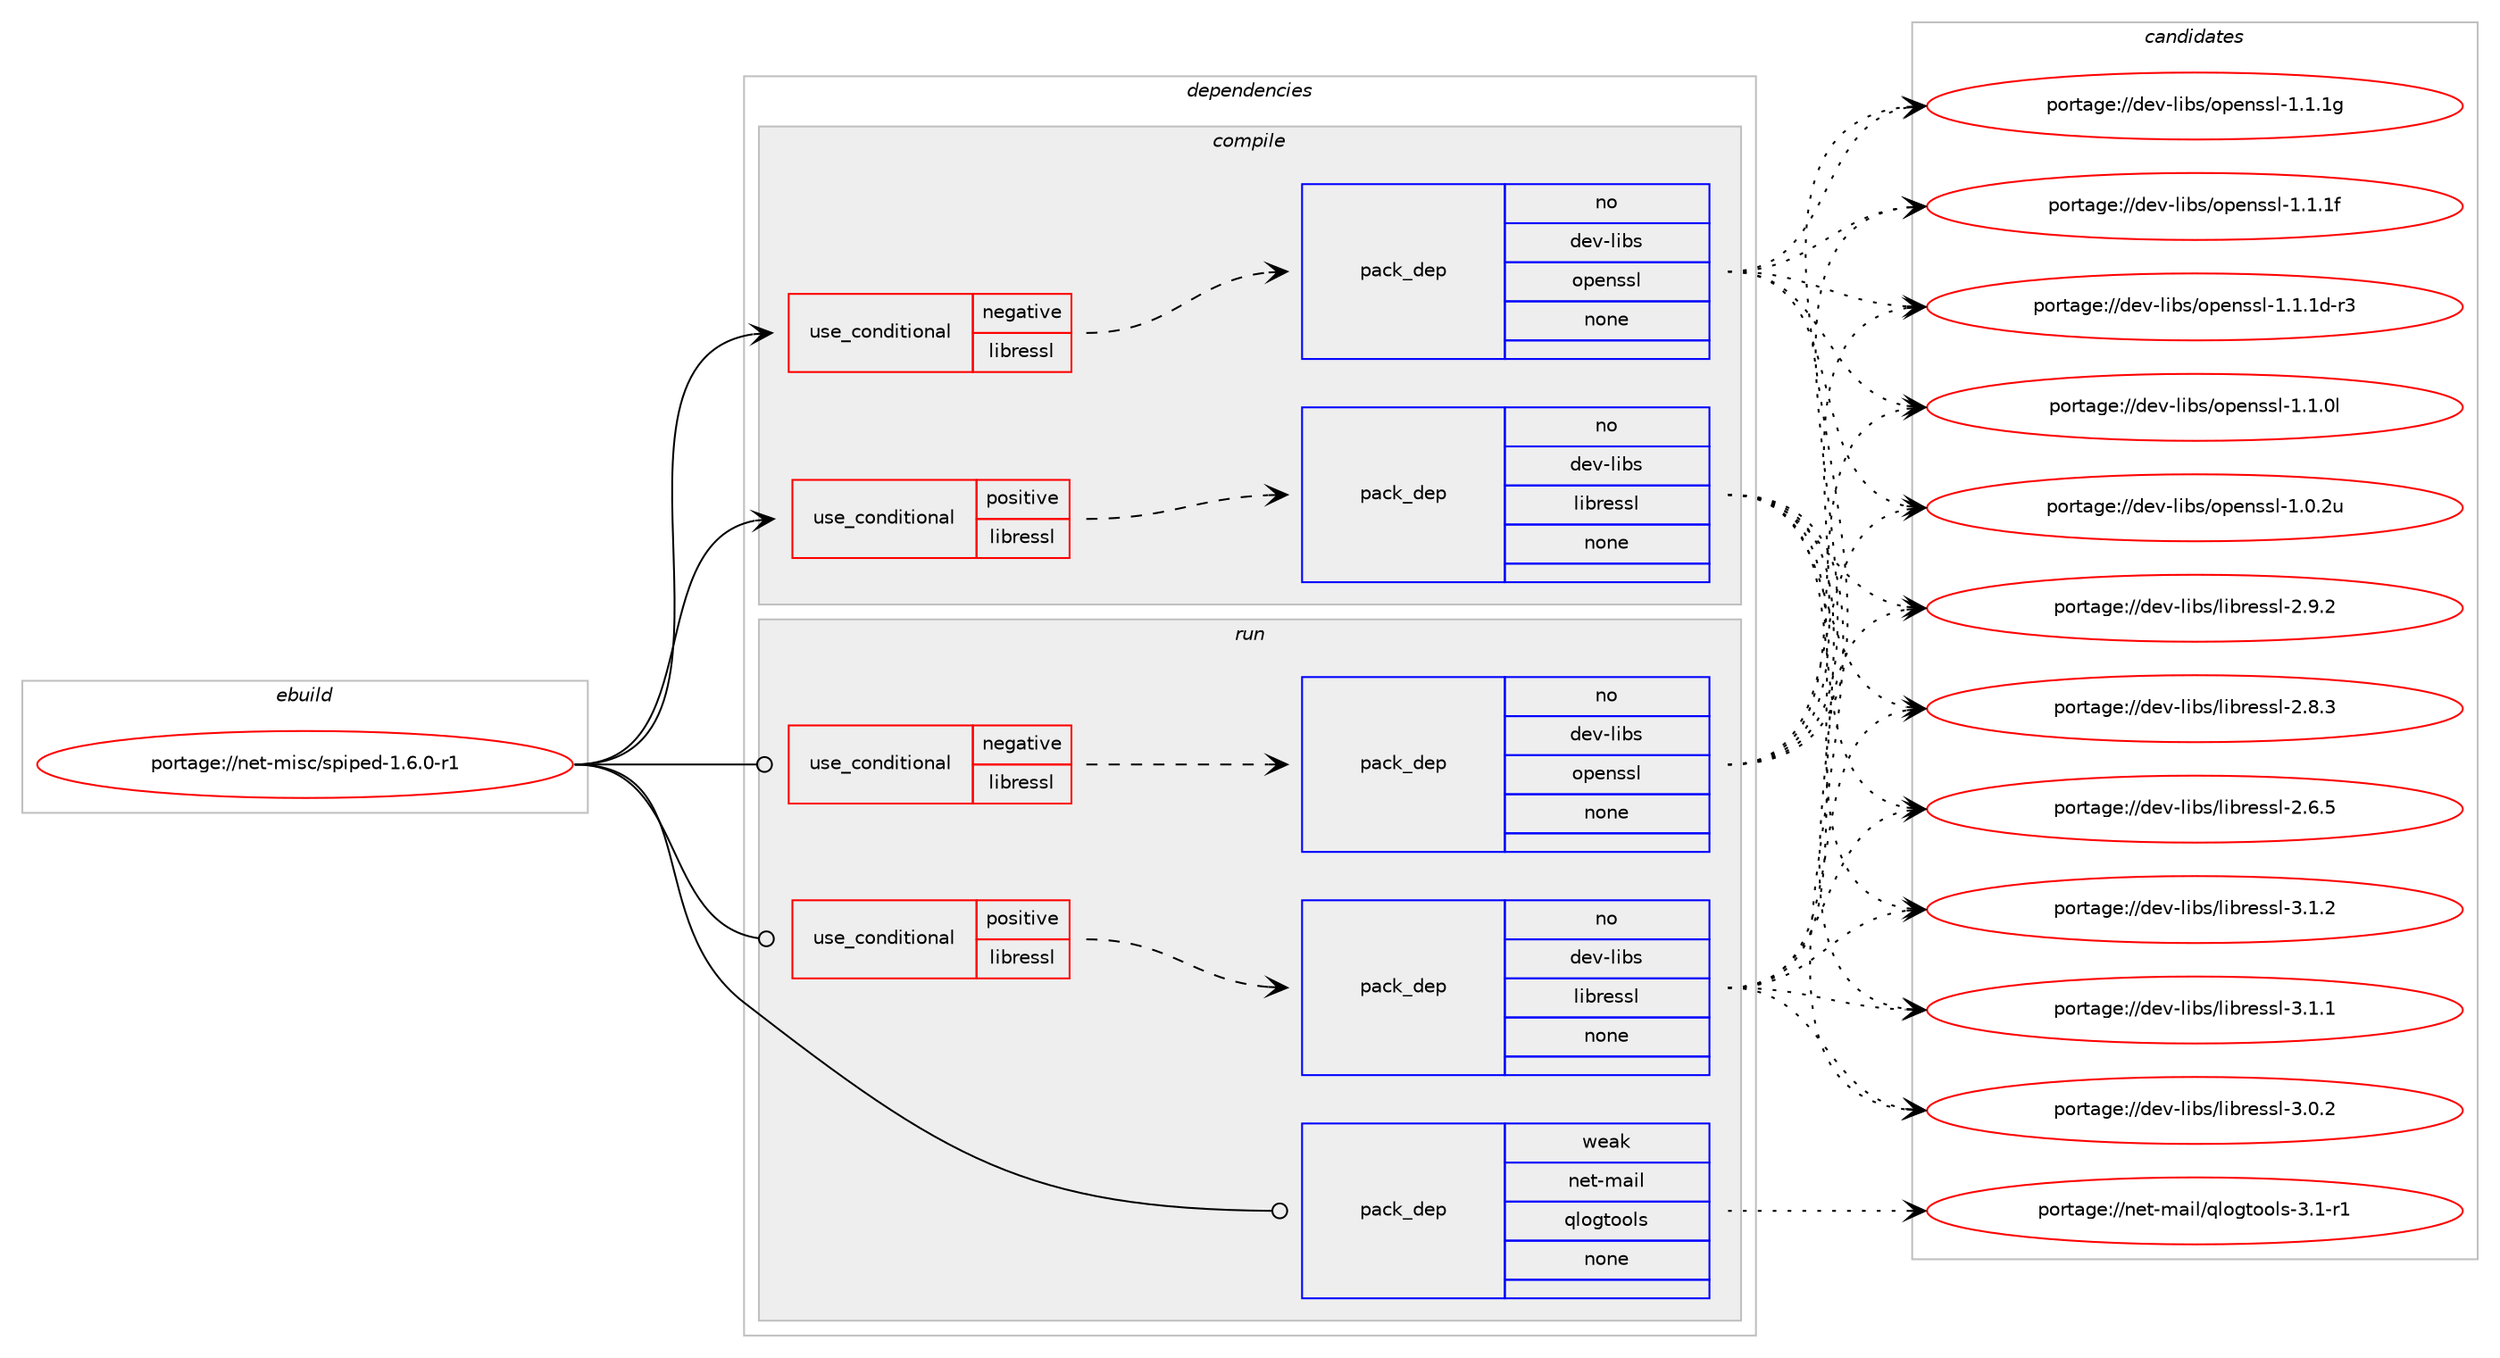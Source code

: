 digraph prolog {

# *************
# Graph options
# *************

newrank=true;
concentrate=true;
compound=true;
graph [rankdir=LR,fontname=Helvetica,fontsize=10,ranksep=1.5];#, ranksep=2.5, nodesep=0.2];
edge  [arrowhead=vee];
node  [fontname=Helvetica,fontsize=10];

# **********
# The ebuild
# **********

subgraph cluster_leftcol {
color=gray;
rank=same;
label=<<i>ebuild</i>>;
id [label="portage://net-misc/spiped-1.6.0-r1", color=red, width=4, href="../net-misc/spiped-1.6.0-r1.svg"];
}

# ****************
# The dependencies
# ****************

subgraph cluster_midcol {
color=gray;
label=<<i>dependencies</i>>;
subgraph cluster_compile {
fillcolor="#eeeeee";
style=filled;
label=<<i>compile</i>>;
subgraph cond621 {
dependency6221 [label=<<TABLE BORDER="0" CELLBORDER="1" CELLSPACING="0" CELLPADDING="4"><TR><TD ROWSPAN="3" CELLPADDING="10">use_conditional</TD></TR><TR><TD>negative</TD></TR><TR><TD>libressl</TD></TR></TABLE>>, shape=none, color=red];
subgraph pack5527 {
dependency6222 [label=<<TABLE BORDER="0" CELLBORDER="1" CELLSPACING="0" CELLPADDING="4" WIDTH="220"><TR><TD ROWSPAN="6" CELLPADDING="30">pack_dep</TD></TR><TR><TD WIDTH="110">no</TD></TR><TR><TD>dev-libs</TD></TR><TR><TD>openssl</TD></TR><TR><TD>none</TD></TR><TR><TD></TD></TR></TABLE>>, shape=none, color=blue];
}
dependency6221:e -> dependency6222:w [weight=20,style="dashed",arrowhead="vee"];
}
id:e -> dependency6221:w [weight=20,style="solid",arrowhead="vee"];
subgraph cond622 {
dependency6223 [label=<<TABLE BORDER="0" CELLBORDER="1" CELLSPACING="0" CELLPADDING="4"><TR><TD ROWSPAN="3" CELLPADDING="10">use_conditional</TD></TR><TR><TD>positive</TD></TR><TR><TD>libressl</TD></TR></TABLE>>, shape=none, color=red];
subgraph pack5528 {
dependency6224 [label=<<TABLE BORDER="0" CELLBORDER="1" CELLSPACING="0" CELLPADDING="4" WIDTH="220"><TR><TD ROWSPAN="6" CELLPADDING="30">pack_dep</TD></TR><TR><TD WIDTH="110">no</TD></TR><TR><TD>dev-libs</TD></TR><TR><TD>libressl</TD></TR><TR><TD>none</TD></TR><TR><TD></TD></TR></TABLE>>, shape=none, color=blue];
}
dependency6223:e -> dependency6224:w [weight=20,style="dashed",arrowhead="vee"];
}
id:e -> dependency6223:w [weight=20,style="solid",arrowhead="vee"];
}
subgraph cluster_compileandrun {
fillcolor="#eeeeee";
style=filled;
label=<<i>compile and run</i>>;
}
subgraph cluster_run {
fillcolor="#eeeeee";
style=filled;
label=<<i>run</i>>;
subgraph cond623 {
dependency6225 [label=<<TABLE BORDER="0" CELLBORDER="1" CELLSPACING="0" CELLPADDING="4"><TR><TD ROWSPAN="3" CELLPADDING="10">use_conditional</TD></TR><TR><TD>negative</TD></TR><TR><TD>libressl</TD></TR></TABLE>>, shape=none, color=red];
subgraph pack5529 {
dependency6226 [label=<<TABLE BORDER="0" CELLBORDER="1" CELLSPACING="0" CELLPADDING="4" WIDTH="220"><TR><TD ROWSPAN="6" CELLPADDING="30">pack_dep</TD></TR><TR><TD WIDTH="110">no</TD></TR><TR><TD>dev-libs</TD></TR><TR><TD>openssl</TD></TR><TR><TD>none</TD></TR><TR><TD></TD></TR></TABLE>>, shape=none, color=blue];
}
dependency6225:e -> dependency6226:w [weight=20,style="dashed",arrowhead="vee"];
}
id:e -> dependency6225:w [weight=20,style="solid",arrowhead="odot"];
subgraph cond624 {
dependency6227 [label=<<TABLE BORDER="0" CELLBORDER="1" CELLSPACING="0" CELLPADDING="4"><TR><TD ROWSPAN="3" CELLPADDING="10">use_conditional</TD></TR><TR><TD>positive</TD></TR><TR><TD>libressl</TD></TR></TABLE>>, shape=none, color=red];
subgraph pack5530 {
dependency6228 [label=<<TABLE BORDER="0" CELLBORDER="1" CELLSPACING="0" CELLPADDING="4" WIDTH="220"><TR><TD ROWSPAN="6" CELLPADDING="30">pack_dep</TD></TR><TR><TD WIDTH="110">no</TD></TR><TR><TD>dev-libs</TD></TR><TR><TD>libressl</TD></TR><TR><TD>none</TD></TR><TR><TD></TD></TR></TABLE>>, shape=none, color=blue];
}
dependency6227:e -> dependency6228:w [weight=20,style="dashed",arrowhead="vee"];
}
id:e -> dependency6227:w [weight=20,style="solid",arrowhead="odot"];
subgraph pack5531 {
dependency6229 [label=<<TABLE BORDER="0" CELLBORDER="1" CELLSPACING="0" CELLPADDING="4" WIDTH="220"><TR><TD ROWSPAN="6" CELLPADDING="30">pack_dep</TD></TR><TR><TD WIDTH="110">weak</TD></TR><TR><TD>net-mail</TD></TR><TR><TD>qlogtools</TD></TR><TR><TD>none</TD></TR><TR><TD></TD></TR></TABLE>>, shape=none, color=blue];
}
id:e -> dependency6229:w [weight=20,style="solid",arrowhead="odot"];
}
}

# **************
# The candidates
# **************

subgraph cluster_choices {
rank=same;
color=gray;
label=<<i>candidates</i>>;

subgraph choice5527 {
color=black;
nodesep=1;
choice100101118451081059811547111112101110115115108454946494649103 [label="portage://dev-libs/openssl-1.1.1g", color=red, width=4,href="../dev-libs/openssl-1.1.1g.svg"];
choice100101118451081059811547111112101110115115108454946494649102 [label="portage://dev-libs/openssl-1.1.1f", color=red, width=4,href="../dev-libs/openssl-1.1.1f.svg"];
choice1001011184510810598115471111121011101151151084549464946491004511451 [label="portage://dev-libs/openssl-1.1.1d-r3", color=red, width=4,href="../dev-libs/openssl-1.1.1d-r3.svg"];
choice100101118451081059811547111112101110115115108454946494648108 [label="portage://dev-libs/openssl-1.1.0l", color=red, width=4,href="../dev-libs/openssl-1.1.0l.svg"];
choice100101118451081059811547111112101110115115108454946484650117 [label="portage://dev-libs/openssl-1.0.2u", color=red, width=4,href="../dev-libs/openssl-1.0.2u.svg"];
dependency6222:e -> choice100101118451081059811547111112101110115115108454946494649103:w [style=dotted,weight="100"];
dependency6222:e -> choice100101118451081059811547111112101110115115108454946494649102:w [style=dotted,weight="100"];
dependency6222:e -> choice1001011184510810598115471111121011101151151084549464946491004511451:w [style=dotted,weight="100"];
dependency6222:e -> choice100101118451081059811547111112101110115115108454946494648108:w [style=dotted,weight="100"];
dependency6222:e -> choice100101118451081059811547111112101110115115108454946484650117:w [style=dotted,weight="100"];
}
subgraph choice5528 {
color=black;
nodesep=1;
choice10010111845108105981154710810598114101115115108455146494650 [label="portage://dev-libs/libressl-3.1.2", color=red, width=4,href="../dev-libs/libressl-3.1.2.svg"];
choice10010111845108105981154710810598114101115115108455146494649 [label="portage://dev-libs/libressl-3.1.1", color=red, width=4,href="../dev-libs/libressl-3.1.1.svg"];
choice10010111845108105981154710810598114101115115108455146484650 [label="portage://dev-libs/libressl-3.0.2", color=red, width=4,href="../dev-libs/libressl-3.0.2.svg"];
choice10010111845108105981154710810598114101115115108455046574650 [label="portage://dev-libs/libressl-2.9.2", color=red, width=4,href="../dev-libs/libressl-2.9.2.svg"];
choice10010111845108105981154710810598114101115115108455046564651 [label="portage://dev-libs/libressl-2.8.3", color=red, width=4,href="../dev-libs/libressl-2.8.3.svg"];
choice10010111845108105981154710810598114101115115108455046544653 [label="portage://dev-libs/libressl-2.6.5", color=red, width=4,href="../dev-libs/libressl-2.6.5.svg"];
dependency6224:e -> choice10010111845108105981154710810598114101115115108455146494650:w [style=dotted,weight="100"];
dependency6224:e -> choice10010111845108105981154710810598114101115115108455146494649:w [style=dotted,weight="100"];
dependency6224:e -> choice10010111845108105981154710810598114101115115108455146484650:w [style=dotted,weight="100"];
dependency6224:e -> choice10010111845108105981154710810598114101115115108455046574650:w [style=dotted,weight="100"];
dependency6224:e -> choice10010111845108105981154710810598114101115115108455046564651:w [style=dotted,weight="100"];
dependency6224:e -> choice10010111845108105981154710810598114101115115108455046544653:w [style=dotted,weight="100"];
}
subgraph choice5529 {
color=black;
nodesep=1;
choice100101118451081059811547111112101110115115108454946494649103 [label="portage://dev-libs/openssl-1.1.1g", color=red, width=4,href="../dev-libs/openssl-1.1.1g.svg"];
choice100101118451081059811547111112101110115115108454946494649102 [label="portage://dev-libs/openssl-1.1.1f", color=red, width=4,href="../dev-libs/openssl-1.1.1f.svg"];
choice1001011184510810598115471111121011101151151084549464946491004511451 [label="portage://dev-libs/openssl-1.1.1d-r3", color=red, width=4,href="../dev-libs/openssl-1.1.1d-r3.svg"];
choice100101118451081059811547111112101110115115108454946494648108 [label="portage://dev-libs/openssl-1.1.0l", color=red, width=4,href="../dev-libs/openssl-1.1.0l.svg"];
choice100101118451081059811547111112101110115115108454946484650117 [label="portage://dev-libs/openssl-1.0.2u", color=red, width=4,href="../dev-libs/openssl-1.0.2u.svg"];
dependency6226:e -> choice100101118451081059811547111112101110115115108454946494649103:w [style=dotted,weight="100"];
dependency6226:e -> choice100101118451081059811547111112101110115115108454946494649102:w [style=dotted,weight="100"];
dependency6226:e -> choice1001011184510810598115471111121011101151151084549464946491004511451:w [style=dotted,weight="100"];
dependency6226:e -> choice100101118451081059811547111112101110115115108454946494648108:w [style=dotted,weight="100"];
dependency6226:e -> choice100101118451081059811547111112101110115115108454946484650117:w [style=dotted,weight="100"];
}
subgraph choice5530 {
color=black;
nodesep=1;
choice10010111845108105981154710810598114101115115108455146494650 [label="portage://dev-libs/libressl-3.1.2", color=red, width=4,href="../dev-libs/libressl-3.1.2.svg"];
choice10010111845108105981154710810598114101115115108455146494649 [label="portage://dev-libs/libressl-3.1.1", color=red, width=4,href="../dev-libs/libressl-3.1.1.svg"];
choice10010111845108105981154710810598114101115115108455146484650 [label="portage://dev-libs/libressl-3.0.2", color=red, width=4,href="../dev-libs/libressl-3.0.2.svg"];
choice10010111845108105981154710810598114101115115108455046574650 [label="portage://dev-libs/libressl-2.9.2", color=red, width=4,href="../dev-libs/libressl-2.9.2.svg"];
choice10010111845108105981154710810598114101115115108455046564651 [label="portage://dev-libs/libressl-2.8.3", color=red, width=4,href="../dev-libs/libressl-2.8.3.svg"];
choice10010111845108105981154710810598114101115115108455046544653 [label="portage://dev-libs/libressl-2.6.5", color=red, width=4,href="../dev-libs/libressl-2.6.5.svg"];
dependency6228:e -> choice10010111845108105981154710810598114101115115108455146494650:w [style=dotted,weight="100"];
dependency6228:e -> choice10010111845108105981154710810598114101115115108455146494649:w [style=dotted,weight="100"];
dependency6228:e -> choice10010111845108105981154710810598114101115115108455146484650:w [style=dotted,weight="100"];
dependency6228:e -> choice10010111845108105981154710810598114101115115108455046574650:w [style=dotted,weight="100"];
dependency6228:e -> choice10010111845108105981154710810598114101115115108455046564651:w [style=dotted,weight="100"];
dependency6228:e -> choice10010111845108105981154710810598114101115115108455046544653:w [style=dotted,weight="100"];
}
subgraph choice5531 {
color=black;
nodesep=1;
choice110101116451099710510847113108111103116111111108115455146494511449 [label="portage://net-mail/qlogtools-3.1-r1", color=red, width=4,href="../net-mail/qlogtools-3.1-r1.svg"];
dependency6229:e -> choice110101116451099710510847113108111103116111111108115455146494511449:w [style=dotted,weight="100"];
}
}

}
